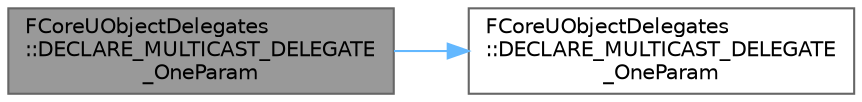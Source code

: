 digraph "FCoreUObjectDelegates::DECLARE_MULTICAST_DELEGATE_OneParam"
{
 // INTERACTIVE_SVG=YES
 // LATEX_PDF_SIZE
  bgcolor="transparent";
  edge [fontname=Helvetica,fontsize=10,labelfontname=Helvetica,labelfontsize=10];
  node [fontname=Helvetica,fontsize=10,shape=box,height=0.2,width=0.4];
  rankdir="LR";
  Node1 [id="Node000001",label="FCoreUObjectDelegates\l::DECLARE_MULTICAST_DELEGATE\l_OneParam",height=0.2,width=0.4,color="gray40", fillcolor="grey60", style="filled", fontcolor="black",tooltip="Callback for when an asset is loaded."];
  Node1 -> Node2 [id="edge1_Node000001_Node000002",color="steelblue1",style="solid",tooltip=" "];
  Node2 [id="Node000002",label="FCoreUObjectDelegates\l::DECLARE_MULTICAST_DELEGATE\l_OneParam",height=0.2,width=0.4,color="grey40", fillcolor="white", style="filled",URL="$d1/df0/structFCoreUObjectDelegates.html#a6963192acbddbbca5363b3928bbf7a7c",tooltip="Called when an object is registered for change with UObject::Modify."];
}
